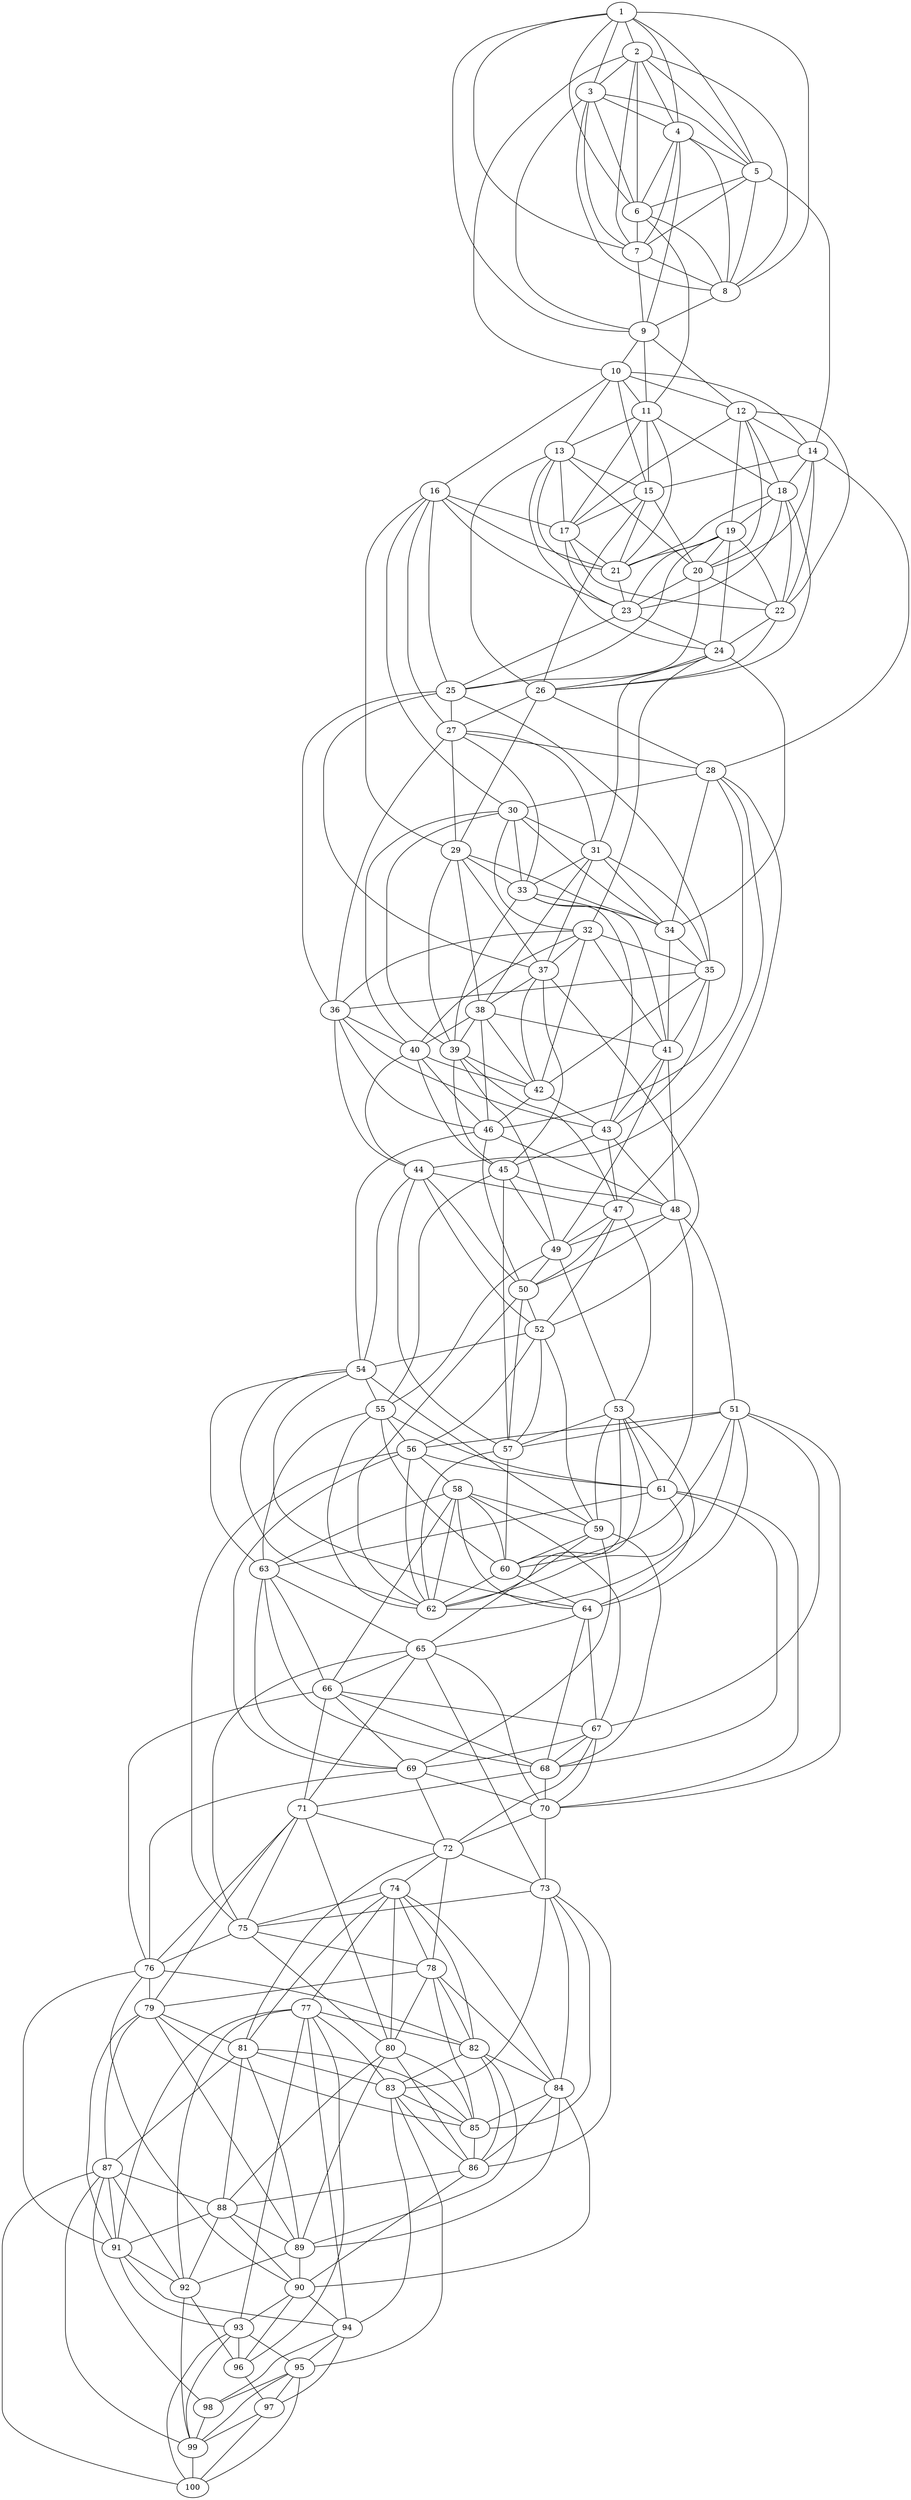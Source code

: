 graph grafoBarabasiAlbert{
1--2
1--3
1--4
1--5
1--6
1--7
1--8
2--3
2--4
2--5
2--6
2--7
2--8
3--4
3--5
3--6
3--7
3--8
4--5
4--6
4--7
4--8
5--6
5--7
5--8
6--7
6--8
7--8
1--9
3--9
4--9
7--9
8--9
2--10
9--10
6--11
9--11
10--11
9--12
10--12
10--13
11--13
5--14
10--14
12--14
10--15
11--15
13--15
14--15
10--16
11--17
12--17
13--17
15--17
16--17
11--18
12--18
14--18
12--19
18--19
12--20
13--20
14--20
15--20
19--20
11--21
13--21
15--21
16--21
17--21
18--21
19--21
12--22
14--22
17--22
18--22
19--22
20--22
16--23
17--23
18--23
19--23
20--23
21--23
13--24
19--24
22--24
23--24
16--25
19--25
20--25
23--25
13--26
15--26
18--26
22--26
24--26
16--27
25--27
26--27
14--28
26--28
27--28
16--29
26--29
27--29
16--30
28--30
24--31
27--31
30--31
24--32
30--32
27--33
29--33
30--33
31--33
24--34
28--34
29--34
30--34
31--34
33--34
25--35
31--35
32--35
34--35
25--36
27--36
32--36
35--36
25--37
29--37
31--37
32--37
29--38
31--38
37--38
29--39
30--39
33--39
38--39
30--40
32--40
36--40
38--40
32--41
33--41
34--41
35--41
38--41
32--42
35--42
37--42
38--42
39--42
40--42
33--43
35--43
36--43
41--43
42--43
28--44
36--44
40--44
37--45
39--45
40--45
43--45
28--46
36--46
38--46
40--46
42--46
28--47
39--47
43--47
44--47
41--48
43--48
45--48
46--48
39--49
41--49
45--49
47--49
48--49
44--50
46--50
47--50
48--50
49--50
48--51
37--52
44--52
47--52
50--52
47--53
49--53
44--54
46--54
52--54
45--55
49--55
54--55
51--56
52--56
55--56
44--57
45--57
50--57
51--57
52--57
53--57
56--58
52--59
53--59
54--59
58--59
51--60
53--60
55--60
57--60
58--60
59--60
48--61
53--61
55--61
56--61
50--62
51--62
53--62
54--62
55--62
56--62
57--62
58--62
60--62
61--62
54--63
55--63
58--63
61--63
51--64
53--64
54--64
58--64
60--64
59--65
63--65
64--65
58--66
63--66
65--66
51--67
58--67
64--67
66--67
59--68
61--68
63--68
64--68
66--68
67--68
56--69
59--69
63--69
66--69
67--69
51--70
61--70
65--70
67--70
68--70
69--70
65--71
66--71
68--71
67--72
69--72
70--72
71--72
65--73
70--73
72--73
72--74
56--75
65--75
71--75
73--75
74--75
66--76
69--76
71--76
75--76
74--77
72--78
74--78
75--78
71--79
76--79
78--79
71--80
74--80
75--80
78--80
72--81
74--81
79--81
74--82
76--82
77--82
78--82
73--83
77--83
81--83
82--83
73--84
74--84
78--84
82--84
73--85
78--85
79--85
80--85
81--85
83--85
84--85
73--86
80--86
82--86
83--86
84--86
85--86
79--87
81--87
80--88
81--88
86--88
87--88
79--89
80--89
81--89
82--89
84--89
88--89
76--90
84--90
86--90
88--90
89--90
76--91
77--91
79--91
87--91
88--91
77--92
87--92
88--92
89--92
91--92
77--93
90--93
91--93
77--94
83--94
90--94
91--94
83--95
93--95
94--95
77--96
90--96
92--96
93--96
94--97
95--97
96--97
87--98
94--98
95--98
87--99
92--99
93--99
95--99
97--99
98--99
87--100
93--100
95--100
97--100
99--100
}
